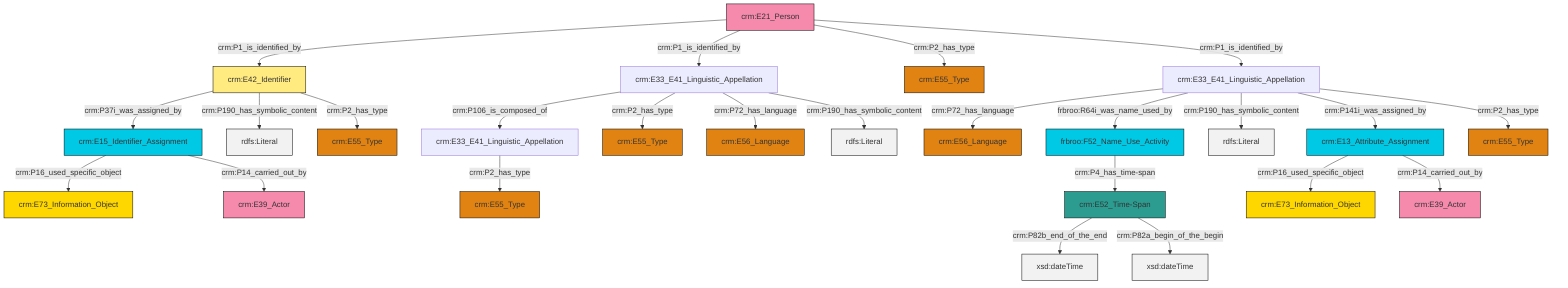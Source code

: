 graph TD
classDef Literal fill:#f2f2f2,stroke:#000000;
classDef CRM_Entity fill:#FFFFFF,stroke:#000000;
classDef Temporal_Entity fill:#00C9E6, stroke:#000000;
classDef Type fill:#E18312, stroke:#000000;
classDef Time-Span fill:#2C9C91, stroke:#000000;
classDef Appellation fill:#FFEB7F, stroke:#000000;
classDef Place fill:#008836, stroke:#000000;
classDef Persistent_Item fill:#B266B2, stroke:#000000;
classDef Conceptual_Object fill:#FFD700, stroke:#000000;
classDef Physical_Thing fill:#D2B48C, stroke:#000000;
classDef Actor fill:#f58aad, stroke:#000000;
classDef PC_Classes fill:#4ce600, stroke:#000000;
classDef Multi fill:#cccccc,stroke:#000000;

0["crm:E33_E41_Linguistic_Appellation"]:::Default -->|crm:P72_has_language| 1["crm:E56_Language"]:::Type
6["crm:E42_Identifier"]:::Appellation -->|crm:P37i_was_assigned_by| 7["crm:E15_Identifier_Assignment"]:::Temporal_Entity
0["crm:E33_E41_Linguistic_Appellation"]:::Default -->|frbroo:R64i_was_name_used_by| 11["frbroo:F52_Name_Use_Activity"]:::Temporal_Entity
7["crm:E15_Identifier_Assignment"]:::Temporal_Entity -->|crm:P16_used_specific_object| 13["crm:E73_Information_Object"]:::Conceptual_Object
8["crm:E52_Time-Span"]:::Time-Span -->|crm:P82b_end_of_the_end| 14[xsd:dateTime]:::Literal
15["crm:E33_E41_Linguistic_Appellation"]:::Default -->|crm:P106_is_composed_of| 4["crm:E33_E41_Linguistic_Appellation"]:::Default
15["crm:E33_E41_Linguistic_Appellation"]:::Default -->|crm:P2_has_type| 16["crm:E55_Type"]:::Type
18["crm:E21_Person"]:::Actor -->|crm:P1_is_identified_by| 6["crm:E42_Identifier"]:::Appellation
23["crm:E13_Attribute_Assignment"]:::Temporal_Entity -->|crm:P16_used_specific_object| 20["crm:E73_Information_Object"]:::Conceptual_Object
18["crm:E21_Person"]:::Actor -->|crm:P1_is_identified_by| 15["crm:E33_E41_Linguistic_Appellation"]:::Default
15["crm:E33_E41_Linguistic_Appellation"]:::Default -->|crm:P72_has_language| 26["crm:E56_Language"]:::Type
6["crm:E42_Identifier"]:::Appellation -->|crm:P190_has_symbolic_content| 29[rdfs:Literal]:::Literal
0["crm:E33_E41_Linguistic_Appellation"]:::Default -->|crm:P190_has_symbolic_content| 30[rdfs:Literal]:::Literal
0["crm:E33_E41_Linguistic_Appellation"]:::Default -->|crm:P141i_was_assigned_by| 23["crm:E13_Attribute_Assignment"]:::Temporal_Entity
6["crm:E42_Identifier"]:::Appellation -->|crm:P2_has_type| 32["crm:E55_Type"]:::Type
23["crm:E13_Attribute_Assignment"]:::Temporal_Entity -->|crm:P14_carried_out_by| 33["crm:E39_Actor"]:::Actor
8["crm:E52_Time-Span"]:::Time-Span -->|crm:P82a_begin_of_the_begin| 34[xsd:dateTime]:::Literal
7["crm:E15_Identifier_Assignment"]:::Temporal_Entity -->|crm:P14_carried_out_by| 37["crm:E39_Actor"]:::Actor
18["crm:E21_Person"]:::Actor -->|crm:P2_has_type| 40["crm:E55_Type"]:::Type
11["frbroo:F52_Name_Use_Activity"]:::Temporal_Entity -->|crm:P4_has_time-span| 8["crm:E52_Time-Span"]:::Time-Span
18["crm:E21_Person"]:::Actor -->|crm:P1_is_identified_by| 0["crm:E33_E41_Linguistic_Appellation"]:::Default
15["crm:E33_E41_Linguistic_Appellation"]:::Default -->|crm:P190_has_symbolic_content| 45[rdfs:Literal]:::Literal
0["crm:E33_E41_Linguistic_Appellation"]:::Default -->|crm:P2_has_type| 2["crm:E55_Type"]:::Type
4["crm:E33_E41_Linguistic_Appellation"]:::Default -->|crm:P2_has_type| 27["crm:E55_Type"]:::Type